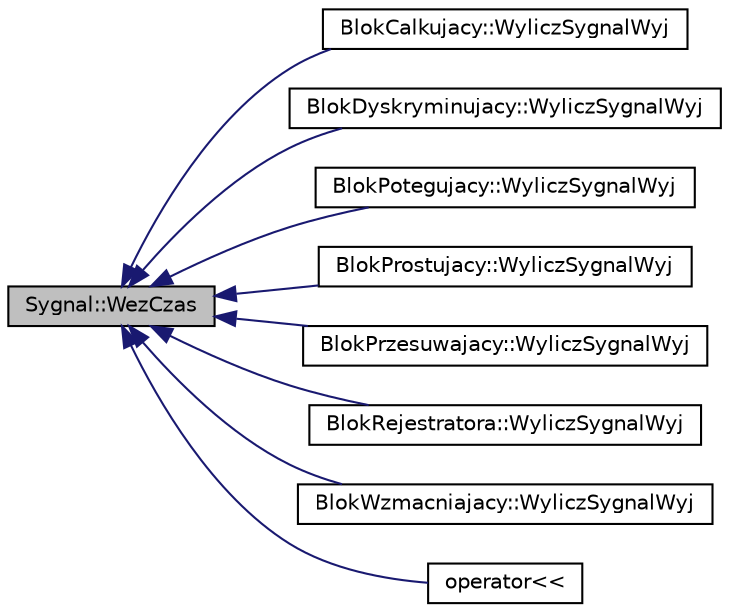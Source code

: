 digraph G
{
  edge [fontname="Helvetica",fontsize="10",labelfontname="Helvetica",labelfontsize="10"];
  node [fontname="Helvetica",fontsize="10",shape=record];
  rankdir="LR";
  Node1 [label="Sygnal::WezCzas",height=0.2,width=0.4,color="black", fillcolor="grey75", style="filled" fontcolor="black"];
  Node1 -> Node2 [dir="back",color="midnightblue",fontsize="10",style="solid",fontname="Helvetica"];
  Node2 [label="BlokCalkujacy::WyliczSygnalWyj",height=0.2,width=0.4,color="black", fillcolor="white", style="filled",URL="$class_blok_calkujacy.html#ab06dc5a7e9c54453ab8ed7bbb13135ff",tooltip="Przeciążenie metody wyliczającej sygnał wyjściowy."];
  Node1 -> Node3 [dir="back",color="midnightblue",fontsize="10",style="solid",fontname="Helvetica"];
  Node3 [label="BlokDyskryminujacy::WyliczSygnalWyj",height=0.2,width=0.4,color="black", fillcolor="white", style="filled",URL="$class_blok_dyskryminujacy.html#a27af15a6d797bda1b180c3cab86ef8d1",tooltip="Przeciążenie metody wyliczającej sygnał wyjściowy."];
  Node1 -> Node4 [dir="back",color="midnightblue",fontsize="10",style="solid",fontname="Helvetica"];
  Node4 [label="BlokPotegujacy::WyliczSygnalWyj",height=0.2,width=0.4,color="black", fillcolor="white", style="filled",URL="$class_blok_potegujacy.html#ad1ff4382afa69328fb1693d28b4a5133",tooltip="Przeciążenie metody wyliczającej sygnał wyjściowy."];
  Node1 -> Node5 [dir="back",color="midnightblue",fontsize="10",style="solid",fontname="Helvetica"];
  Node5 [label="BlokProstujacy::WyliczSygnalWyj",height=0.2,width=0.4,color="black", fillcolor="white", style="filled",URL="$class_blok_prostujacy.html#ab8459cc4bbb0b7f7f4e35def1259a84b",tooltip="Przeciążenie metody wyliczającej sygnał wyjściowy."];
  Node1 -> Node6 [dir="back",color="midnightblue",fontsize="10",style="solid",fontname="Helvetica"];
  Node6 [label="BlokPrzesuwajacy::WyliczSygnalWyj",height=0.2,width=0.4,color="black", fillcolor="white", style="filled",URL="$class_blok_przesuwajacy.html#a77febc284faea8ee6b6bf2396a081c01",tooltip="Przeciążenie metody wyliczającej sygnał wyjściowy."];
  Node1 -> Node7 [dir="back",color="midnightblue",fontsize="10",style="solid",fontname="Helvetica"];
  Node7 [label="BlokRejestratora::WyliczSygnalWyj",height=0.2,width=0.4,color="black", fillcolor="white", style="filled",URL="$class_blok_rejestratora.html#a34504935446fc17c4530f46a037d0068",tooltip="Zapisuje koleją wartość do pliku."];
  Node1 -> Node8 [dir="back",color="midnightblue",fontsize="10",style="solid",fontname="Helvetica"];
  Node8 [label="BlokWzmacniajacy::WyliczSygnalWyj",height=0.2,width=0.4,color="black", fillcolor="white", style="filled",URL="$class_blok_wzmacniajacy.html#af586689fa32def6d005b2522126a520b",tooltip="Przeciążenie metody wyliczającej sygnał wyjściowy."];
  Node1 -> Node9 [dir="back",color="midnightblue",fontsize="10",style="solid",fontname="Helvetica"];
  Node9 [label="operator\<\<",height=0.2,width=0.4,color="black", fillcolor="white", style="filled",URL="$_sygnal_8cpp.html#a841f0bd1c998439e875896a2da55ee6d",tooltip="Umożliwia zapis czasu i wartości sygnału."];
}
